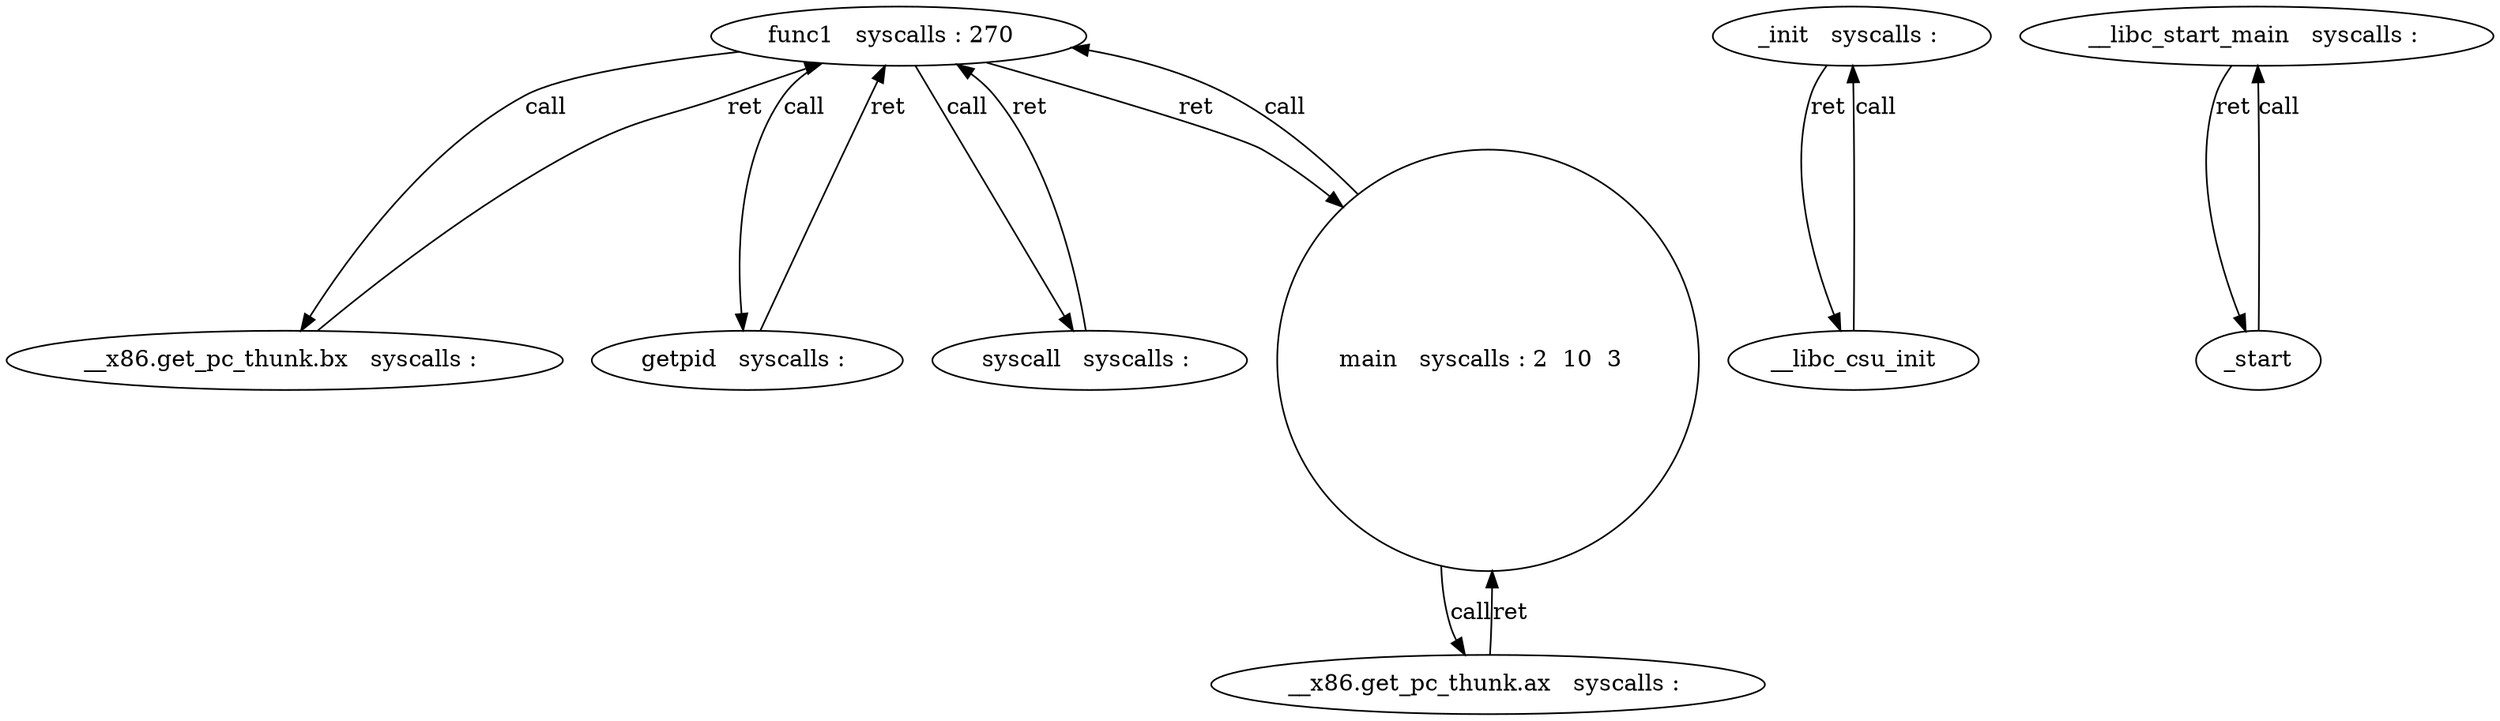 digraph "output/TestedBin/32-Sys-C" {
	func1 [label="func1   syscalls : 270  " attrs="   syscalls : 270  "]
	"__x86.get_pc_thunk.bx" [label="__x86.get_pc_thunk.bx   syscalls : " attrs="   syscalls : "]
	getpid [label="getpid   syscalls : " attrs="   syscalls : "]
	syscall [label="syscall   syscalls : " attrs="   syscalls : "]
	_init [label="_init   syscalls : " attrs="   syscalls : "]
	__libc_start_main [label="__libc_start_main   syscalls : " attrs="   syscalls : "]
	main [label="main   syscalls : 2  10  3  " attrs="   syscalls : 2  10  3  " shape=circle]
	"__x86.get_pc_thunk.ax" [label="__x86.get_pc_thunk.ax   syscalls : " attrs="   syscalls : "]
	func1 -> "__x86.get_pc_thunk.bx" [label=call]
	"__x86.get_pc_thunk.bx" -> func1 [label=ret]
	func1 -> getpid [label=call]
	getpid -> func1 [label=ret]
	func1 -> syscall [label=call]
	syscall -> func1 [label=ret]
	__libc_csu_init -> _init [label=call]
	_init -> __libc_csu_init [label=ret]
	_start -> __libc_start_main [label=call]
	__libc_start_main -> _start [label=ret]
	main -> "__x86.get_pc_thunk.ax" [label=call]
	"__x86.get_pc_thunk.ax" -> main [label=ret]
	main -> func1 [label=call]
	func1 -> main [label=ret]
}
